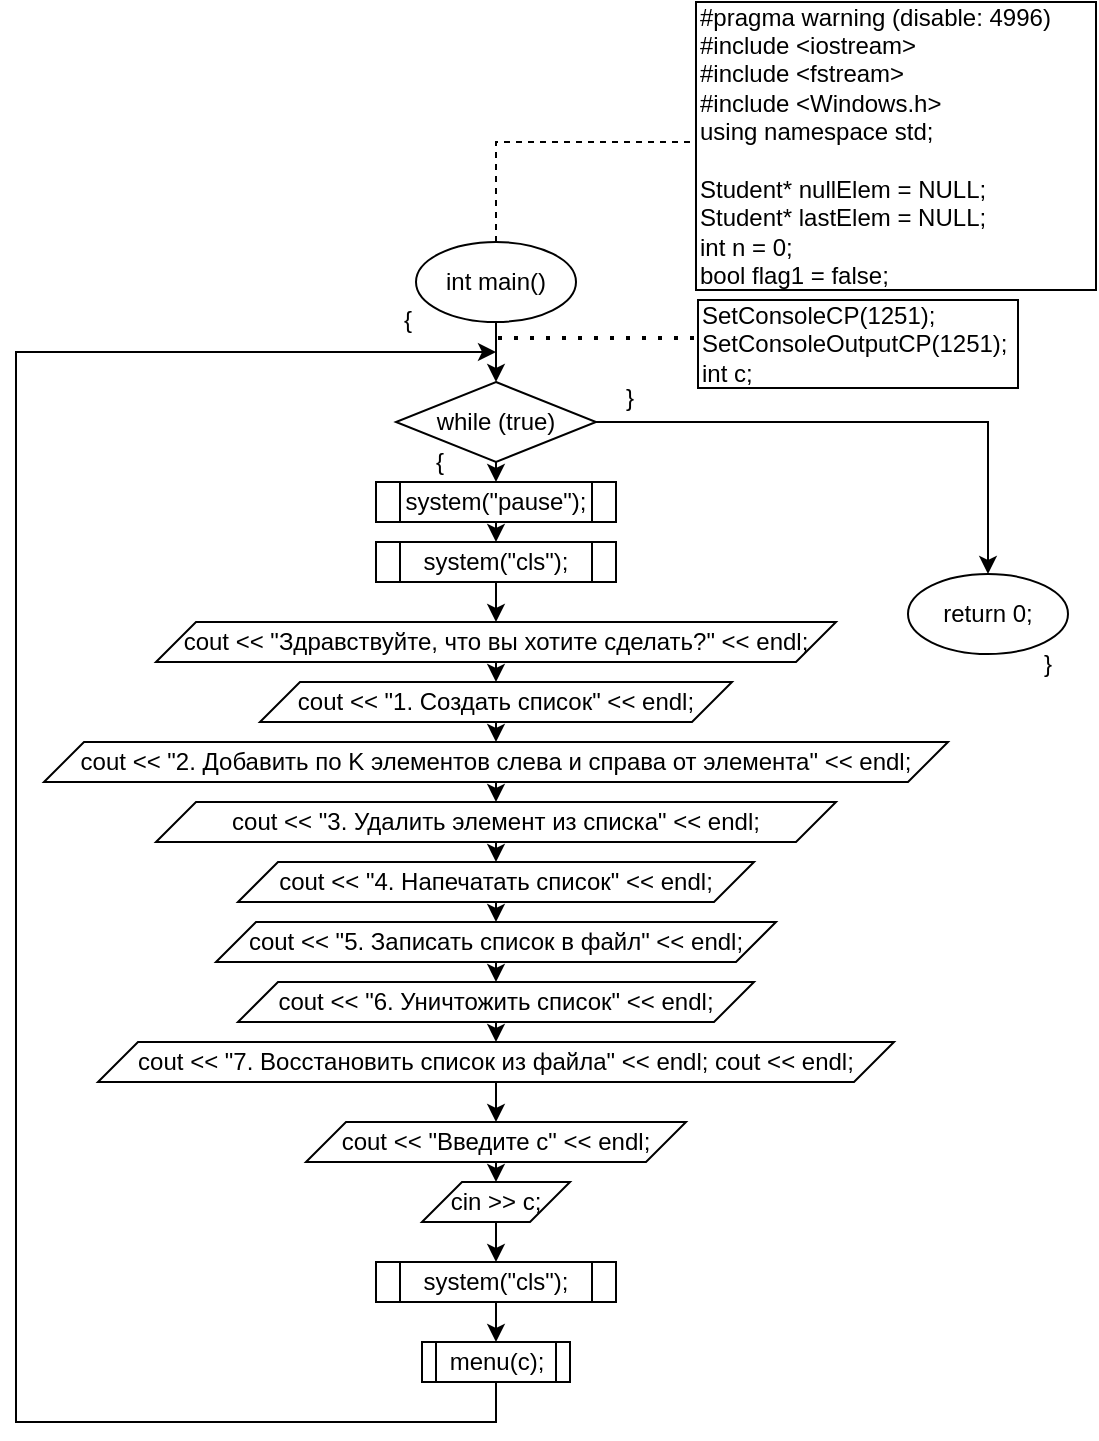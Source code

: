 <mxfile version="20.8.16" type="device"><diagram name="Страница 1" id="C_xhPkUMthIBdEFqQ2b5"><mxGraphModel dx="1182" dy="690" grid="1" gridSize="10" guides="1" tooltips="1" connect="1" arrows="1" fold="1" page="1" pageScale="1" pageWidth="827" pageHeight="1169" math="0" shadow="0"><root><mxCell id="0"/><mxCell id="1" parent="0"/><mxCell id="Kt00TTztuk_OognRlt1M-3" style="edgeStyle=orthogonalEdgeStyle;rounded=0;orthogonalLoop=1;jettySize=auto;html=1;exitX=0.5;exitY=0;exitDx=0;exitDy=0;entryX=0;entryY=0.5;entryDx=0;entryDy=0;dashed=1;endArrow=none;endFill=0;" parent="1" source="Kt00TTztuk_OognRlt1M-1" target="Kt00TTztuk_OognRlt1M-2" edge="1"><mxGeometry relative="1" as="geometry"><Array as="points"><mxPoint x="430" y="70"/></Array></mxGeometry></mxCell><mxCell id="Kt00TTztuk_OognRlt1M-5" style="edgeStyle=orthogonalEdgeStyle;rounded=0;orthogonalLoop=1;jettySize=auto;html=1;exitX=0.5;exitY=1;exitDx=0;exitDy=0;entryX=0.5;entryY=0;entryDx=0;entryDy=0;endArrow=classic;endFill=1;" parent="1" source="Kt00TTztuk_OognRlt1M-1" target="Kt00TTztuk_OognRlt1M-4" edge="1"><mxGeometry relative="1" as="geometry"/></mxCell><mxCell id="Kt00TTztuk_OognRlt1M-1" value="int main()" style="ellipse;whiteSpace=wrap;html=1;" parent="1" vertex="1"><mxGeometry x="390" y="120" width="80" height="40" as="geometry"/></mxCell><mxCell id="Kt00TTztuk_OognRlt1M-2" value="&lt;div&gt;#pragma warning (disable: 4996)&lt;/div&gt;&lt;div&gt;#include &amp;lt;iostream&amp;gt;&lt;/div&gt;&lt;div&gt;#include &amp;lt;fstream&amp;gt;&lt;/div&gt;&lt;div&gt;#include &amp;lt;Windows.h&amp;gt;&lt;/div&gt;&lt;div&gt;using namespace std;&lt;/div&gt;&lt;div&gt;&lt;br&gt;&lt;/div&gt;&lt;div&gt;&lt;div&gt;Student* nullElem = NULL;&lt;/div&gt;&lt;div&gt;&lt;div&gt;Student* lastElem = NULL;&lt;/div&gt;&lt;/div&gt;&lt;div&gt;int n = 0;&lt;/div&gt;&lt;div&gt;bool flag1 = false;&lt;/div&gt;&lt;/div&gt;" style="rounded=0;whiteSpace=wrap;html=1;align=left;" parent="1" vertex="1"><mxGeometry x="530" width="200" height="144" as="geometry"/></mxCell><mxCell id="Kt00TTztuk_OognRlt1M-10" style="edgeStyle=orthogonalEdgeStyle;rounded=0;orthogonalLoop=1;jettySize=auto;html=1;exitX=0.5;exitY=1;exitDx=0;exitDy=0;entryX=0.5;entryY=0;entryDx=0;entryDy=0;endArrow=classic;endFill=1;" parent="1" source="Kt00TTztuk_OognRlt1M-4" target="Kt00TTztuk_OognRlt1M-9" edge="1"><mxGeometry relative="1" as="geometry"/></mxCell><mxCell id="Kt00TTztuk_OognRlt1M-45" style="edgeStyle=orthogonalEdgeStyle;rounded=0;orthogonalLoop=1;jettySize=auto;html=1;exitX=1;exitY=0.5;exitDx=0;exitDy=0;entryX=0.5;entryY=0;entryDx=0;entryDy=0;endArrow=classic;endFill=1;" parent="1" source="Kt00TTztuk_OognRlt1M-4" target="Kt00TTztuk_OognRlt1M-44" edge="1"><mxGeometry relative="1" as="geometry"/></mxCell><mxCell id="Kt00TTztuk_OognRlt1M-4" value="while (true)" style="rhombus;whiteSpace=wrap;html=1;" parent="1" vertex="1"><mxGeometry x="380" y="190" width="100" height="40" as="geometry"/></mxCell><mxCell id="Kt00TTztuk_OognRlt1M-7" value="" style="endArrow=none;dashed=1;html=1;dashPattern=1 3;strokeWidth=2;rounded=0;" parent="1" edge="1"><mxGeometry width="50" height="50" relative="1" as="geometry"><mxPoint x="431" y="168" as="sourcePoint"/><mxPoint x="530" y="168" as="targetPoint"/></mxGeometry></mxCell><mxCell id="Kt00TTztuk_OognRlt1M-8" value="&lt;div&gt;SetConsoleCP(1251);&lt;/div&gt;&lt;div&gt;&#9;SetConsoleOutputCP(1251);&lt;/div&gt;&lt;div&gt;int c;&lt;/div&gt;" style="rounded=0;whiteSpace=wrap;html=1;align=left;" parent="1" vertex="1"><mxGeometry x="531" y="149" width="160" height="44" as="geometry"/></mxCell><mxCell id="Kt00TTztuk_OognRlt1M-12" style="edgeStyle=orthogonalEdgeStyle;rounded=0;orthogonalLoop=1;jettySize=auto;html=1;exitX=0.5;exitY=1;exitDx=0;exitDy=0;entryX=0.5;entryY=0;entryDx=0;entryDy=0;endArrow=classic;endFill=1;" parent="1" source="Kt00TTztuk_OognRlt1M-9" target="Kt00TTztuk_OognRlt1M-11" edge="1"><mxGeometry relative="1" as="geometry"/></mxCell><mxCell id="Kt00TTztuk_OognRlt1M-9" value="&lt;div&gt;&#9;&#9;system(&quot;pause&quot;);&lt;/div&gt;" style="shape=process;whiteSpace=wrap;html=1;backgroundOutline=1;" parent="1" vertex="1"><mxGeometry x="370" y="240" width="120" height="20" as="geometry"/></mxCell><mxCell id="Kt00TTztuk_OognRlt1M-14" style="edgeStyle=orthogonalEdgeStyle;rounded=0;orthogonalLoop=1;jettySize=auto;html=1;exitX=0.5;exitY=1;exitDx=0;exitDy=0;entryX=0.5;entryY=0;entryDx=0;entryDy=0;endArrow=classic;endFill=1;" parent="1" source="Kt00TTztuk_OognRlt1M-11" target="Kt00TTztuk_OognRlt1M-13" edge="1"><mxGeometry relative="1" as="geometry"/></mxCell><mxCell id="Kt00TTztuk_OognRlt1M-11" value="&lt;div&gt;&#9;&#9;system(&quot;cls&quot;);&lt;/div&gt;" style="shape=process;whiteSpace=wrap;html=1;backgroundOutline=1;" parent="1" vertex="1"><mxGeometry x="370" y="270" width="120" height="20" as="geometry"/></mxCell><mxCell id="Kt00TTztuk_OognRlt1M-16" style="edgeStyle=orthogonalEdgeStyle;rounded=0;orthogonalLoop=1;jettySize=auto;html=1;exitX=0.5;exitY=1;exitDx=0;exitDy=0;entryX=0.5;entryY=0;entryDx=0;entryDy=0;endArrow=classic;endFill=1;" parent="1" source="Kt00TTztuk_OognRlt1M-13" target="Kt00TTztuk_OognRlt1M-15" edge="1"><mxGeometry relative="1" as="geometry"/></mxCell><mxCell id="Kt00TTztuk_OognRlt1M-13" value="&lt;div&gt;&#9;&#9;cout &amp;lt;&amp;lt; &quot;Здравствуйте, что вы хотите сделать?&quot; &amp;lt;&amp;lt; endl;&lt;/div&gt;" style="shape=parallelogram;perimeter=parallelogramPerimeter;whiteSpace=wrap;html=1;fixedSize=1;" parent="1" vertex="1"><mxGeometry x="260" y="310" width="340" height="20" as="geometry"/></mxCell><mxCell id="Kt00TTztuk_OognRlt1M-18" style="edgeStyle=orthogonalEdgeStyle;rounded=0;orthogonalLoop=1;jettySize=auto;html=1;exitX=0.5;exitY=1;exitDx=0;exitDy=0;entryX=0.5;entryY=0;entryDx=0;entryDy=0;endArrow=classic;endFill=1;" parent="1" source="Kt00TTztuk_OognRlt1M-15" target="Kt00TTztuk_OognRlt1M-17" edge="1"><mxGeometry relative="1" as="geometry"/></mxCell><mxCell id="Kt00TTztuk_OognRlt1M-15" value="&lt;div&gt;&#9;&#9;cout &amp;lt;&amp;lt; &quot;1. Создать список&quot; &amp;lt;&amp;lt; endl;&lt;/div&gt;" style="shape=parallelogram;perimeter=parallelogramPerimeter;whiteSpace=wrap;html=1;fixedSize=1;" parent="1" vertex="1"><mxGeometry x="312" y="340" width="236" height="20" as="geometry"/></mxCell><mxCell id="Kt00TTztuk_OognRlt1M-26" style="edgeStyle=orthogonalEdgeStyle;rounded=0;orthogonalLoop=1;jettySize=auto;html=1;exitX=0.5;exitY=1;exitDx=0;exitDy=0;entryX=0.5;entryY=0;entryDx=0;entryDy=0;endArrow=classic;endFill=1;" parent="1" source="Kt00TTztuk_OognRlt1M-17" target="Kt00TTztuk_OognRlt1M-20" edge="1"><mxGeometry relative="1" as="geometry"/></mxCell><mxCell id="Kt00TTztuk_OognRlt1M-17" value="&lt;div&gt;&#9;&#9;cout &amp;lt;&amp;lt; &quot;2. Добавить по K элементов слева и справа от элемента&quot; &amp;lt;&amp;lt; endl;&lt;/div&gt;" style="shape=parallelogram;perimeter=parallelogramPerimeter;whiteSpace=wrap;html=1;fixedSize=1;" parent="1" vertex="1"><mxGeometry x="204" y="370" width="452" height="20" as="geometry"/></mxCell><mxCell id="Kt00TTztuk_OognRlt1M-27" style="edgeStyle=orthogonalEdgeStyle;rounded=0;orthogonalLoop=1;jettySize=auto;html=1;exitX=0.5;exitY=1;exitDx=0;exitDy=0;entryX=0.5;entryY=0;entryDx=0;entryDy=0;endArrow=classic;endFill=1;" parent="1" source="Kt00TTztuk_OognRlt1M-20" target="Kt00TTztuk_OognRlt1M-21" edge="1"><mxGeometry relative="1" as="geometry"/></mxCell><mxCell id="Kt00TTztuk_OognRlt1M-20" value="&lt;div&gt;&#9;&#9;cout &amp;lt;&amp;lt; &quot;3. Удалить элемент из списка&quot; &amp;lt;&amp;lt; endl;&lt;/div&gt;" style="shape=parallelogram;perimeter=parallelogramPerimeter;whiteSpace=wrap;html=1;fixedSize=1;" parent="1" vertex="1"><mxGeometry x="260" y="400" width="340" height="20" as="geometry"/></mxCell><mxCell id="Kt00TTztuk_OognRlt1M-28" style="edgeStyle=orthogonalEdgeStyle;rounded=0;orthogonalLoop=1;jettySize=auto;html=1;exitX=0.5;exitY=1;exitDx=0;exitDy=0;entryX=0.5;entryY=0;entryDx=0;entryDy=0;endArrow=classic;endFill=1;" parent="1" source="Kt00TTztuk_OognRlt1M-21" target="Kt00TTztuk_OognRlt1M-22" edge="1"><mxGeometry relative="1" as="geometry"/></mxCell><mxCell id="Kt00TTztuk_OognRlt1M-21" value="&lt;div&gt;&#9;&#9;cout &amp;lt;&amp;lt; &quot;4. Напечатать список&quot; &amp;lt;&amp;lt; endl;&lt;/div&gt;" style="shape=parallelogram;perimeter=parallelogramPerimeter;whiteSpace=wrap;html=1;fixedSize=1;" parent="1" vertex="1"><mxGeometry x="301" y="430" width="258" height="20" as="geometry"/></mxCell><mxCell id="Kt00TTztuk_OognRlt1M-30" style="edgeStyle=orthogonalEdgeStyle;rounded=0;orthogonalLoop=1;jettySize=auto;html=1;exitX=0.5;exitY=1;exitDx=0;exitDy=0;entryX=0.5;entryY=0;entryDx=0;entryDy=0;endArrow=classic;endFill=1;" parent="1" source="Kt00TTztuk_OognRlt1M-22" target="Kt00TTztuk_OognRlt1M-24" edge="1"><mxGeometry relative="1" as="geometry"/></mxCell><mxCell id="Kt00TTztuk_OognRlt1M-22" value="&lt;div&gt;&#9;&#9;cout &amp;lt;&amp;lt; &quot;5. Записать список в файл&quot; &amp;lt;&amp;lt; endl;&lt;/div&gt;" style="shape=parallelogram;perimeter=parallelogramPerimeter;whiteSpace=wrap;html=1;fixedSize=1;" parent="1" vertex="1"><mxGeometry x="290" y="460" width="280" height="20" as="geometry"/></mxCell><mxCell id="Kt00TTztuk_OognRlt1M-31" style="edgeStyle=orthogonalEdgeStyle;rounded=0;orthogonalLoop=1;jettySize=auto;html=1;exitX=0.5;exitY=1;exitDx=0;exitDy=0;entryX=0.5;entryY=0;entryDx=0;entryDy=0;endArrow=classic;endFill=1;" parent="1" source="Kt00TTztuk_OognRlt1M-24" target="Kt00TTztuk_OognRlt1M-25" edge="1"><mxGeometry relative="1" as="geometry"/></mxCell><mxCell id="Kt00TTztuk_OognRlt1M-24" value="&lt;div&gt;&#9;&#9;cout &amp;lt;&amp;lt; &quot;6. Уничтожить список&quot; &amp;lt;&amp;lt; endl;&lt;/div&gt;" style="shape=parallelogram;perimeter=parallelogramPerimeter;whiteSpace=wrap;html=1;fixedSize=1;" parent="1" vertex="1"><mxGeometry x="301" y="490" width="258" height="20" as="geometry"/></mxCell><mxCell id="Kt00TTztuk_OognRlt1M-33" style="edgeStyle=orthogonalEdgeStyle;rounded=0;orthogonalLoop=1;jettySize=auto;html=1;exitX=0.5;exitY=1;exitDx=0;exitDy=0;entryX=0.5;entryY=0;entryDx=0;entryDy=0;endArrow=classic;endFill=1;" parent="1" source="Kt00TTztuk_OognRlt1M-25" target="Kt00TTztuk_OognRlt1M-32" edge="1"><mxGeometry relative="1" as="geometry"/></mxCell><mxCell id="Kt00TTztuk_OognRlt1M-25" value="&lt;div&gt;&#9;&#9;cout &amp;lt;&amp;lt; &quot;7. Восстановить список из файла&quot; &amp;lt;&amp;lt; endl; cout &amp;lt;&amp;lt; endl;&lt;/div&gt;" style="shape=parallelogram;perimeter=parallelogramPerimeter;whiteSpace=wrap;html=1;fixedSize=1;" parent="1" vertex="1"><mxGeometry x="231" y="520" width="398" height="20" as="geometry"/></mxCell><mxCell id="Kt00TTztuk_OognRlt1M-35" style="edgeStyle=orthogonalEdgeStyle;rounded=0;orthogonalLoop=1;jettySize=auto;html=1;exitX=0.5;exitY=1;exitDx=0;exitDy=0;entryX=0.5;entryY=0;entryDx=0;entryDy=0;endArrow=classic;endFill=1;" parent="1" source="Kt00TTztuk_OognRlt1M-32" target="Kt00TTztuk_OognRlt1M-34" edge="1"><mxGeometry relative="1" as="geometry"/></mxCell><mxCell id="Kt00TTztuk_OognRlt1M-32" value="&lt;div&gt;&#9;&#9;cout &amp;lt;&amp;lt; &quot;Введите c&quot; &amp;lt;&amp;lt; endl;&lt;/div&gt;" style="shape=parallelogram;perimeter=parallelogramPerimeter;whiteSpace=wrap;html=1;fixedSize=1;" parent="1" vertex="1"><mxGeometry x="335" y="560" width="190" height="20" as="geometry"/></mxCell><mxCell id="Kt00TTztuk_OognRlt1M-37" style="edgeStyle=orthogonalEdgeStyle;rounded=0;orthogonalLoop=1;jettySize=auto;html=1;exitX=0.5;exitY=1;exitDx=0;exitDy=0;entryX=0.5;entryY=0;entryDx=0;entryDy=0;endArrow=classic;endFill=1;" parent="1" source="Kt00TTztuk_OognRlt1M-34" target="Kt00TTztuk_OognRlt1M-36" edge="1"><mxGeometry relative="1" as="geometry"/></mxCell><mxCell id="Kt00TTztuk_OognRlt1M-34" value="&lt;div&gt;&#9;&#9;cin &amp;gt;&amp;gt; c;&lt;/div&gt;" style="shape=parallelogram;perimeter=parallelogramPerimeter;whiteSpace=wrap;html=1;fixedSize=1;" parent="1" vertex="1"><mxGeometry x="393" y="590" width="74" height="20" as="geometry"/></mxCell><mxCell id="Kt00TTztuk_OognRlt1M-39" style="edgeStyle=orthogonalEdgeStyle;rounded=0;orthogonalLoop=1;jettySize=auto;html=1;exitX=0.5;exitY=1;exitDx=0;exitDy=0;entryX=0.5;entryY=0;entryDx=0;entryDy=0;endArrow=classic;endFill=1;" parent="1" source="Kt00TTztuk_OognRlt1M-36" target="Kt00TTztuk_OognRlt1M-38" edge="1"><mxGeometry relative="1" as="geometry"/></mxCell><mxCell id="Kt00TTztuk_OognRlt1M-36" value="&lt;div&gt;&#9;&#9;system(&quot;cls&quot;);&lt;/div&gt;" style="shape=process;whiteSpace=wrap;html=1;backgroundOutline=1;" parent="1" vertex="1"><mxGeometry x="370" y="630" width="120" height="20" as="geometry"/></mxCell><mxCell id="Kt00TTztuk_OognRlt1M-42" style="edgeStyle=orthogonalEdgeStyle;rounded=0;orthogonalLoop=1;jettySize=auto;html=1;exitX=0.5;exitY=1;exitDx=0;exitDy=0;endArrow=classic;endFill=1;" parent="1" source="Kt00TTztuk_OognRlt1M-38" edge="1"><mxGeometry relative="1" as="geometry"><mxPoint x="430" y="175" as="targetPoint"/><Array as="points"><mxPoint x="430" y="710"/><mxPoint x="190" y="710"/><mxPoint x="190" y="175"/><mxPoint x="430" y="175"/></Array></mxGeometry></mxCell><mxCell id="Kt00TTztuk_OognRlt1M-38" value="&lt;div&gt;&#9;&#9;menu(c);&lt;/div&gt;" style="shape=process;whiteSpace=wrap;html=1;backgroundOutline=1;" parent="1" vertex="1"><mxGeometry x="393" y="670" width="74" height="20" as="geometry"/></mxCell><mxCell id="Kt00TTztuk_OognRlt1M-40" value="{" style="text;html=1;strokeColor=none;fillColor=none;align=center;verticalAlign=middle;whiteSpace=wrap;rounded=0;" parent="1" vertex="1"><mxGeometry x="377" y="151" width="18" height="16" as="geometry"/></mxCell><mxCell id="Kt00TTztuk_OognRlt1M-41" value="}" style="text;html=1;strokeColor=none;fillColor=none;align=center;verticalAlign=middle;whiteSpace=wrap;rounded=0;" parent="1" vertex="1"><mxGeometry x="488" y="190" width="18" height="16" as="geometry"/></mxCell><mxCell id="Kt00TTztuk_OognRlt1M-43" value="{" style="text;html=1;strokeColor=none;fillColor=none;align=center;verticalAlign=middle;whiteSpace=wrap;rounded=0;" parent="1" vertex="1"><mxGeometry x="393" y="222" width="18" height="16" as="geometry"/></mxCell><mxCell id="Kt00TTztuk_OognRlt1M-44" value="return 0;" style="ellipse;whiteSpace=wrap;html=1;" parent="1" vertex="1"><mxGeometry x="636" y="286" width="80" height="40" as="geometry"/></mxCell><mxCell id="Kt00TTztuk_OognRlt1M-46" value="}" style="text;html=1;strokeColor=none;fillColor=none;align=center;verticalAlign=middle;whiteSpace=wrap;rounded=0;" parent="1" vertex="1"><mxGeometry x="697" y="323" width="18" height="16" as="geometry"/></mxCell></root></mxGraphModel></diagram></mxfile>